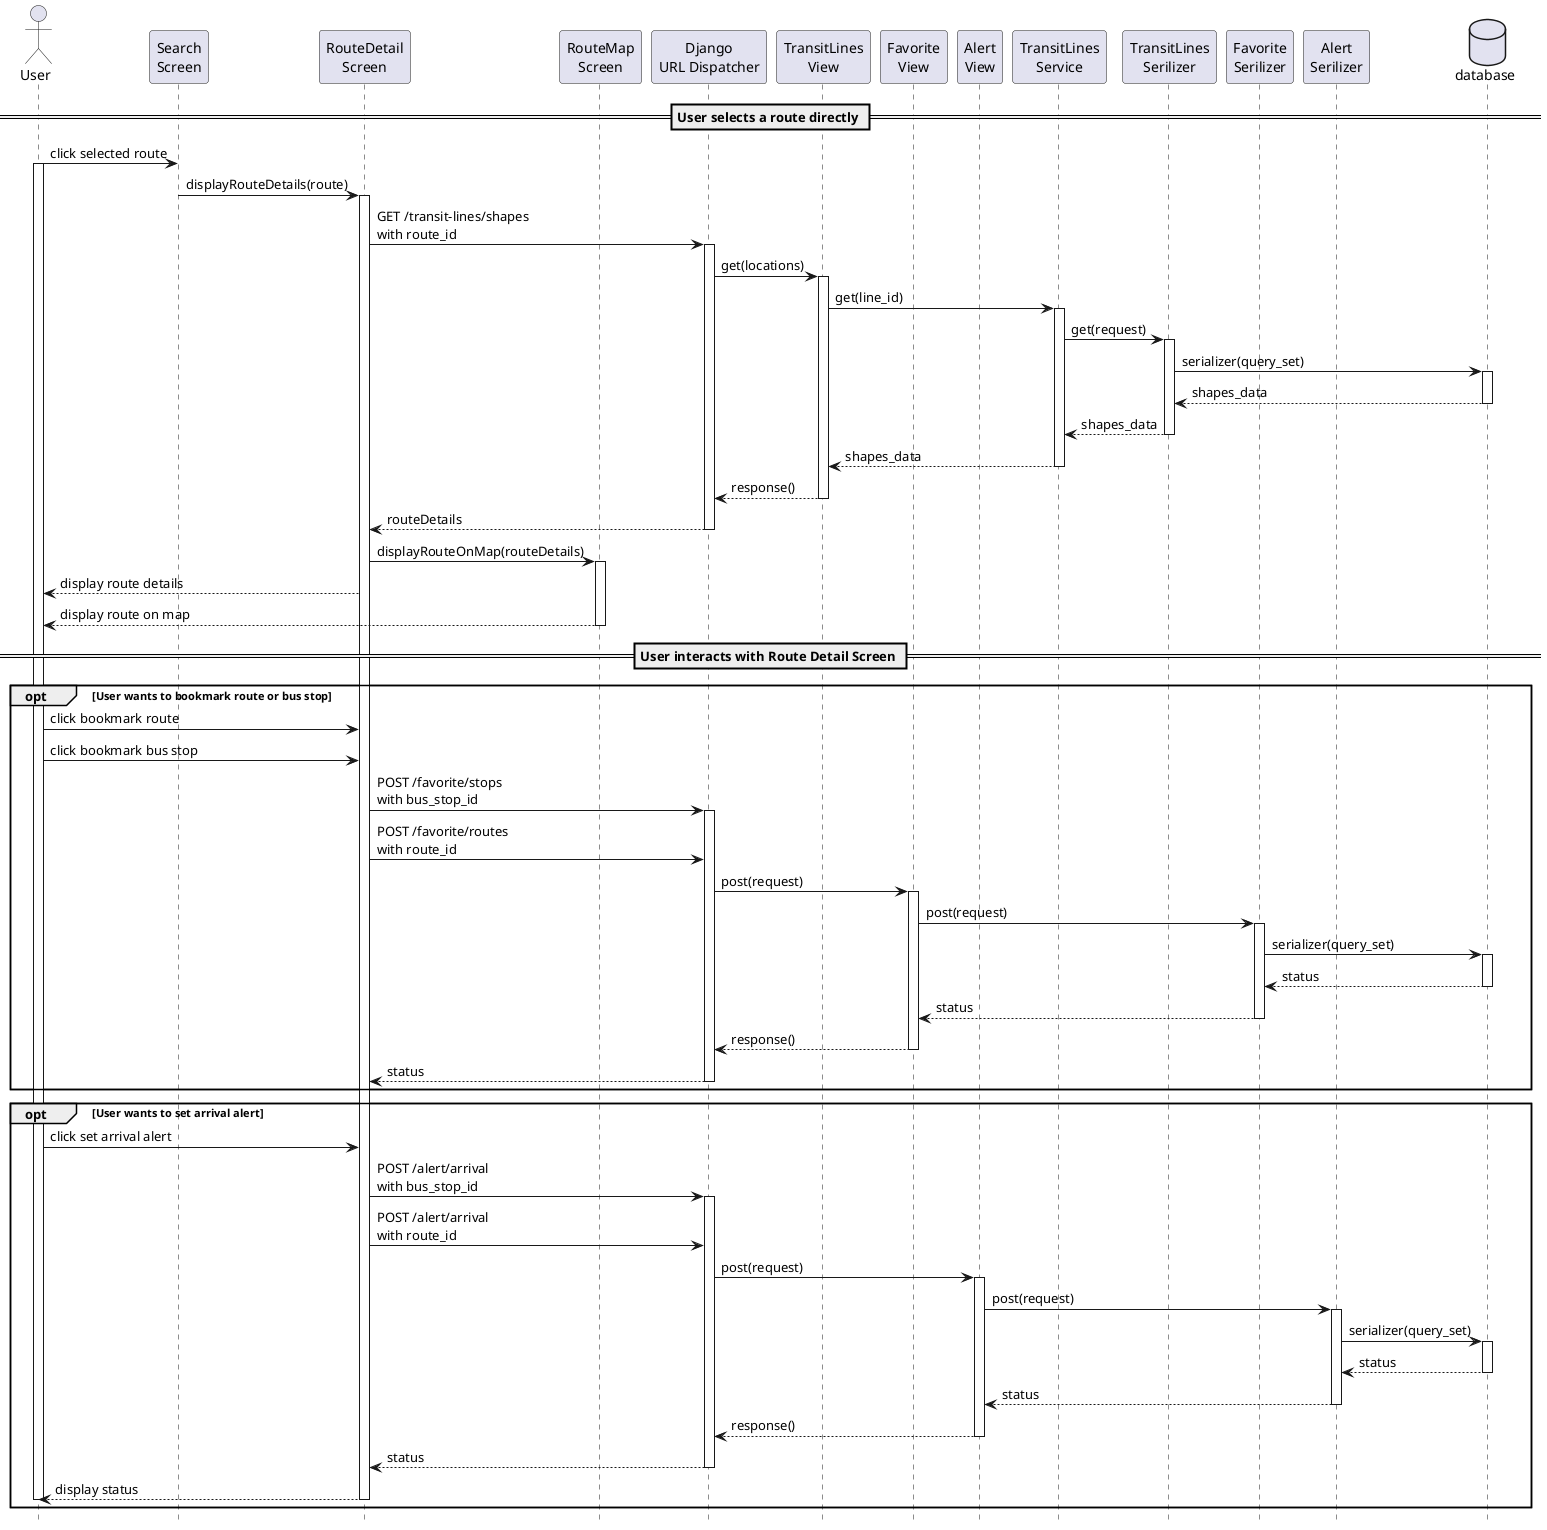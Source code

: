 @startuml route_detail

hide footbox

actor User
participant "Search\nScreen" as SearchScreen
participant "RouteDetail\nScreen" as RouteDetailScreen
participant "RouteMap\nScreen" as RouteMapScreen
participant "Django\nURL Dispatcher" as API
participant "TransitLines\nView" as view_lines
participant "Favorite\nView" as view_favorite
participant "Alert\nView" as view_alert
participant "TransitLines\nService" as service_lines
participant "TransitLines\nSerilizer" as serializer_lines
participant "Favorite\nSerilizer" as serializer_favorite
participant "Alert\nSerilizer" as serializer_alert
database "database" as db


== User selects a route directly ==
User -> SearchScreen : click selected route
activate User
SearchScreen -> RouteDetailScreen : displayRouteDetails(route)
activate RouteDetailScreen
RouteDetailScreen -> API : GET /transit-lines/shapes \nwith route_id
activate API

' API Call
API -> view_lines: get(locations)
activate view_lines
view_lines -> service_lines: get(line_id)
activate service_lines
service_lines -> serializer_lines: get(request)
activate serializer_lines
serializer_lines -> db: serializer(query_set)
activate db
db --> serializer_lines: shapes_data
deactivate db
serializer_lines --> service_lines: shapes_data
deactivate serializer_lines
service_lines --> view_lines: shapes_data
deactivate service_lines
view_lines --> API: response()
deactivate view_lines 

' API Response
API --> RouteDetailScreen: routeDetails
deactivate API
RouteDetailScreen -> RouteMapScreen : displayRouteOnMap(routeDetails)
activate RouteMapScreen
RouteDetailScreen --> User : display route details
RouteMapScreen --> User : display route on map
deactivate RouteMapScreen

== User interacts with Route Detail Screen ==
opt User wants to bookmark route or bus stop
    User -> RouteDetailScreen : click bookmark route
    User -> RouteDetailScreen : click bookmark bus stop
    RouteDetailScreen -> API : POST /favorite/stops \nwith bus_stop_id
    activate API
    RouteDetailScreen -> API : POST /favorite/routes \nwith route_id
    API -> view_favorite: post(request)
    activate view_favorite
    view_favorite -> serializer_favorite: post(request)
    activate serializer_favorite
    serializer_favorite -> db: serializer(query_set)
    activate db
    db --> serializer_favorite: status
    deactivate db
    serializer_favorite --> view_favorite: status
    deactivate serializer_favorite
    view_favorite --> API: response()
    deactivate view_favorite
    API --> RouteDetailScreen: status
    deactivate API
end

opt User wants to set arrival alert
    User -> RouteDetailScreen : click set arrival alert
    RouteDetailScreen -> API : POST /alert/arrival \nwith bus_stop_id
    activate API
    RouteDetailScreen -> API : POST /alert/arrival \nwith route_id
    API -> view_alert: post(request)
    activate view_alert
    view_alert -> serializer_alert: post(request)
    activate serializer_alert
    serializer_alert -> db: serializer(query_set)
    activate db
    db --> serializer_alert: status
    deactivate db
    serializer_alert --> view_alert: status
    deactivate serializer_alert
    view_alert --> API: response()
    deactivate view_alert
    API --> RouteDetailScreen: status
    deactivate API
    RouteDetailScreen --> User : display status
    deactivate RouteDetailScreen
    deactivate User
end

' User -> RouteDetailScreen : clickFindNearbyBusRoute()
' RouteDetailScreen -> API : findNearbyBusRoute(userLocation)
' API -> RouteDetailScreen : returnNearbyBusRoute(busRouteDetails)
' RouteDetailScreen -> User : displayNearbyBusRoute(busRouteDetails)

@enduml
